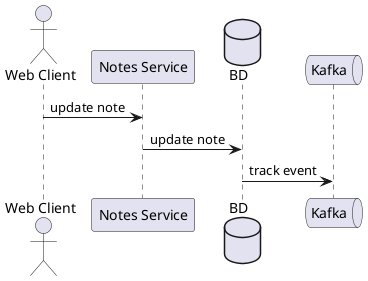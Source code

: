 @startuml
'https://plantuml.com/sequence-diagram

actor "Web Client" as CL
participant "Notes Service" as NS
Database  "BD"
queue "Kafka"

CL -> NS: update note
NS -> BD: update note
BD -> Kafka: track event
@enduml
